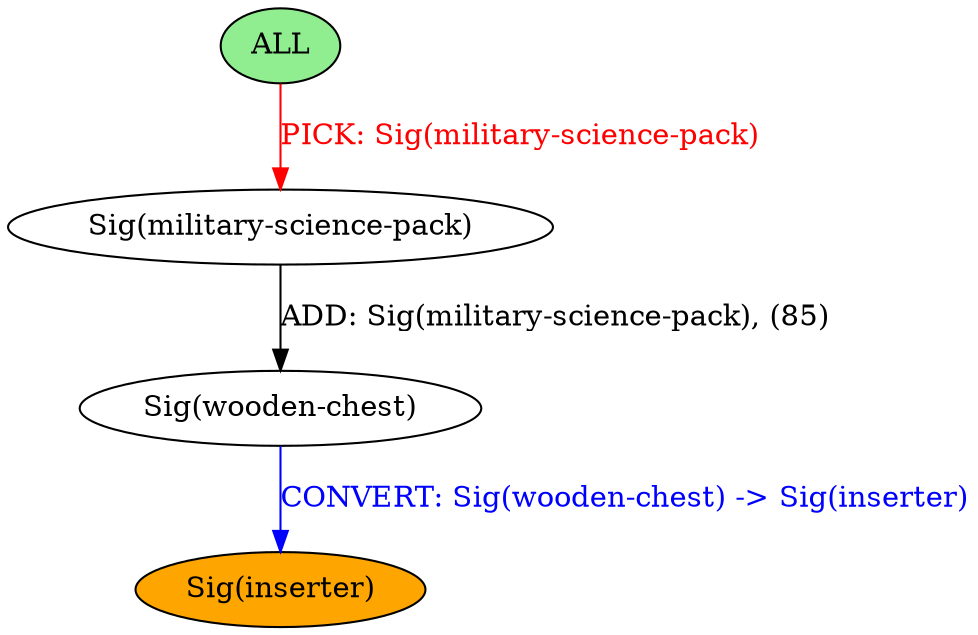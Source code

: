 strict digraph {
	nodesep=1
	5	[style=filled fillcolor=orange label="Sig(inserter)"]
	4	[style=filled fillcolor=white label="Sig(wooden-chest)"]
	0	[style=filled fillcolor=lightgreen label="ALL"]
	3	[style=filled fillcolor=white label="Sig(military-science-pack)"]
	4 -> 5	[label="CONVERT: Sig(wooden-chest) -> Sig(inserter)" color=blue fontcolor=blue]
	0 -> 3	[label="PICK: Sig(military-science-pack)" color=red fontcolor=red]
	3 -> 4	[label="ADD: Sig(military-science-pack), (85)" color=black fontcolor=black]
}

